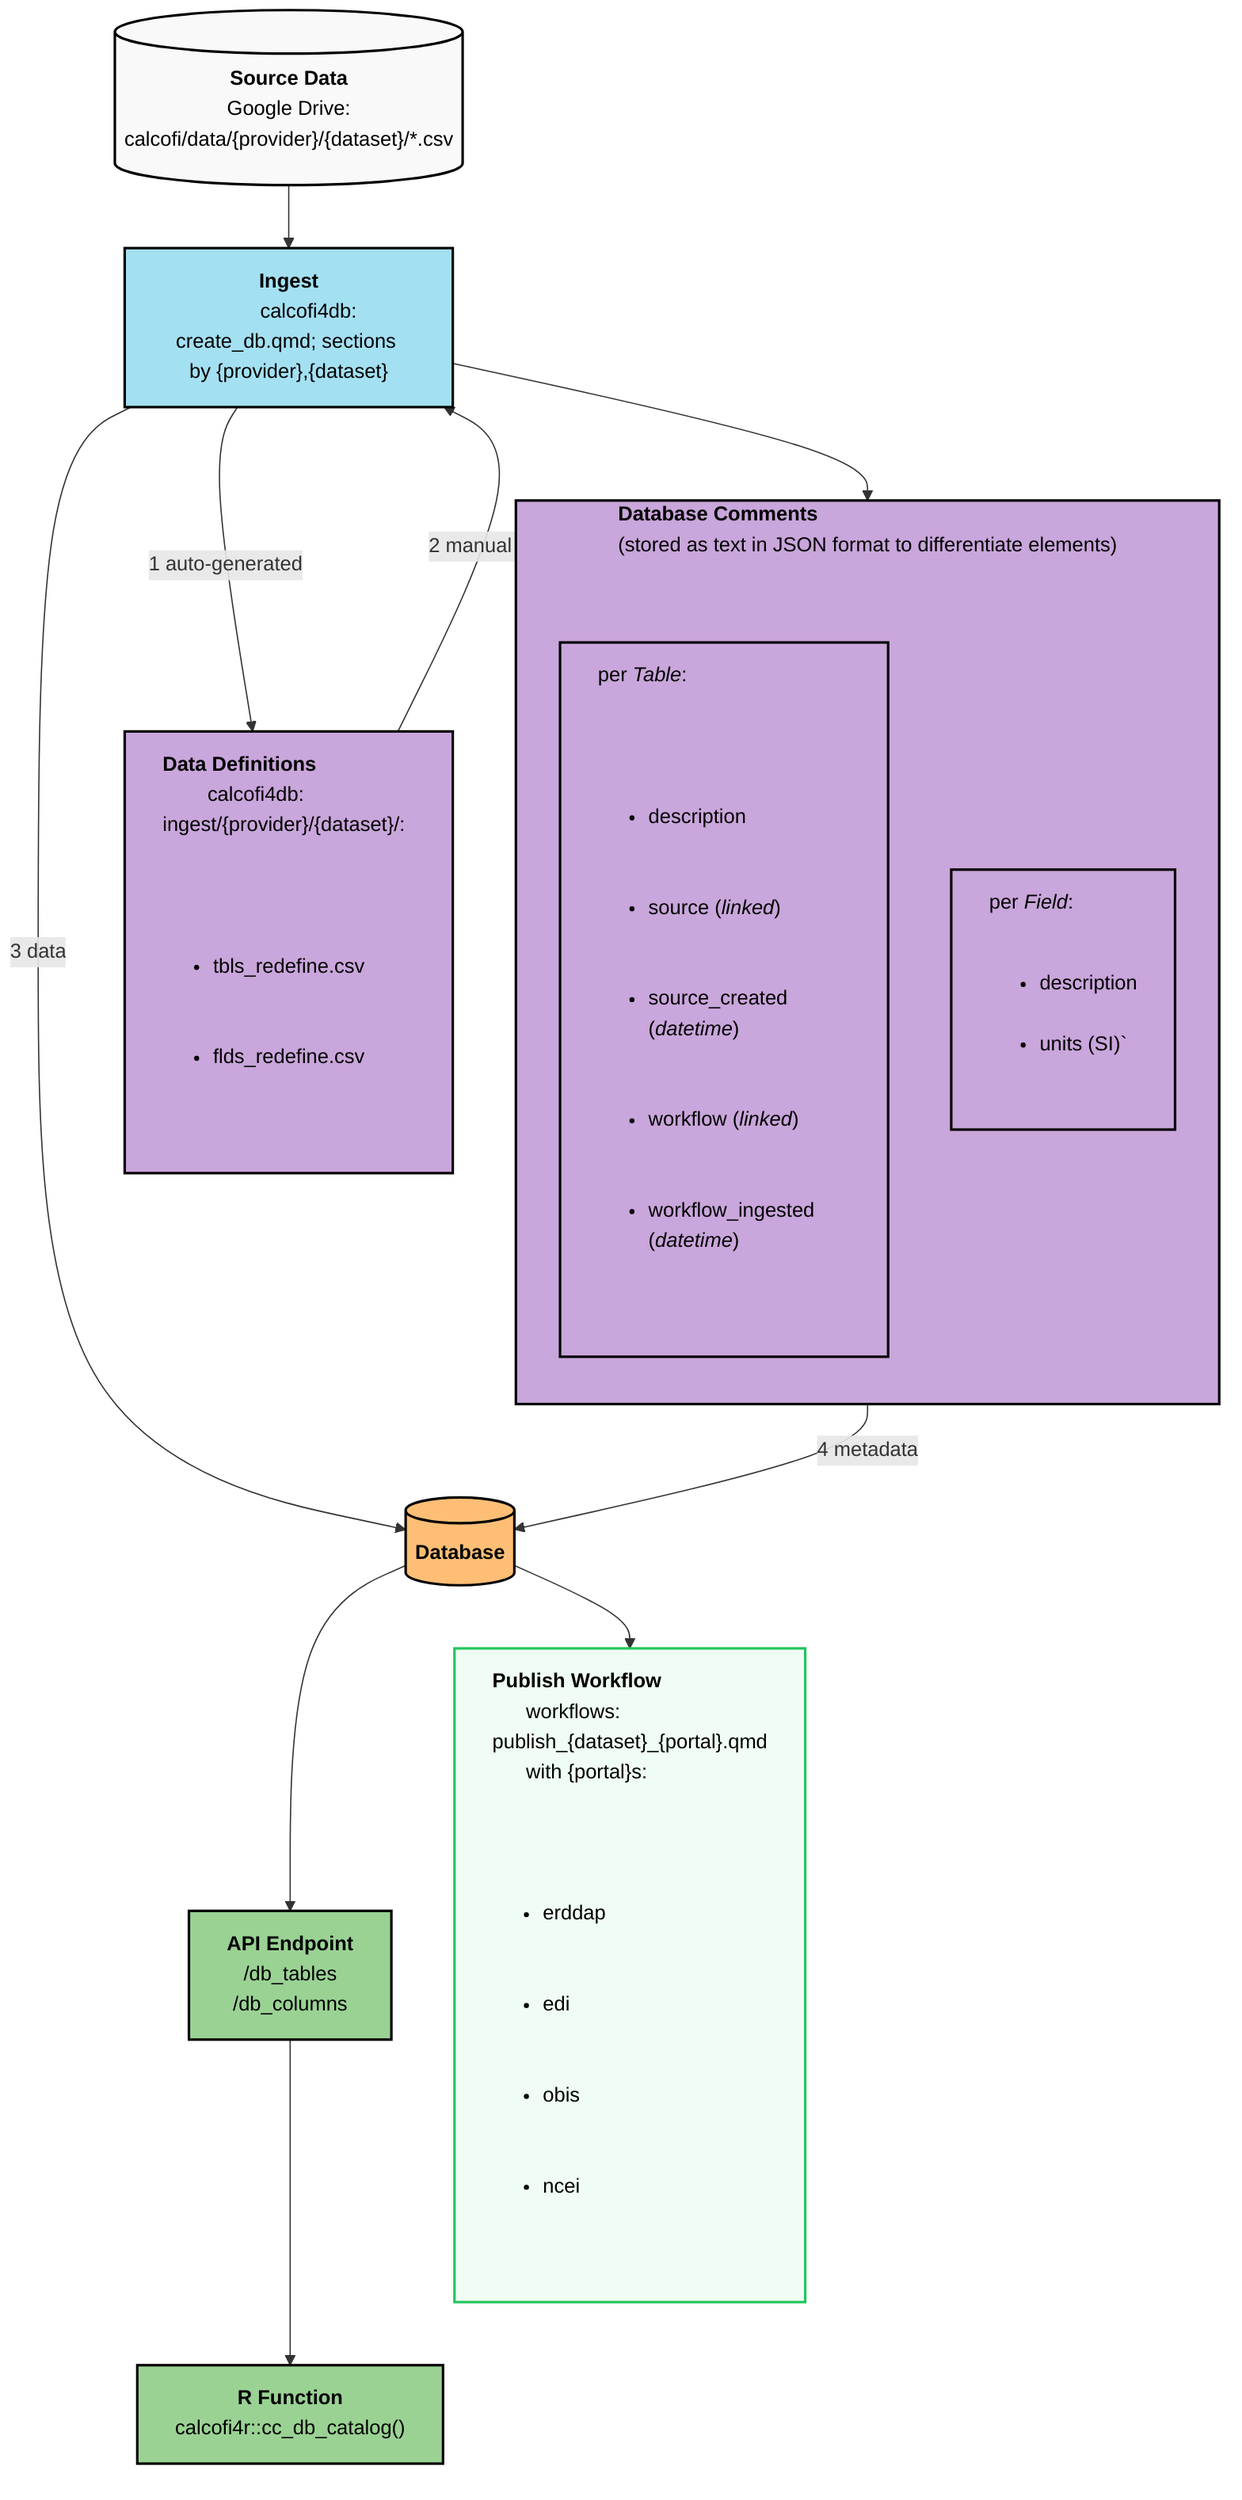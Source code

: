 flowchart TB
    %% Node definitions
    gd[("`<b>Source Data</b>
          Google Drive:
          calcofi/data/{provider}/{dataset}/*.csv`")]
    iw["<b>Ingest</b>
        calcofi4db: create_db.qmd; sections by {provider},{dataset}"]
    dd["<b>Data Definitions</b>
        calcofi4db: ingest/{provider}/{dataset}/:
        <ul>
          <li>tbls_redefine.csv</li>
          <li>flds_redefine.csv</li>
        </ul>"]
    db[("<b>Database</b>")]
    api["<b>API Endpoint</b>
         /db_tables
         /db_columns"]
    catalog["<b>R Function</b>
             calcofi4r::cc_db_catalog()"]
    eml["<b>Publish Workflow</b>
      workflows: publish_{dataset}_{portal}.qmd
      with {portal}s:
      <ul>
        <li>erddap</li>
        <li>edi</li>
        <li>obis</li>
        <li>ncei</li>
      </ul>"]

    %% Edge definitions
    gd --> iw
    iw -->|"1 auto-generated"| dd
    dd -->|"2 manual edit"| iw
    iw -->|"3 data"| db
    iw --> comments
    comments -->|"4 metadata"| db
    db --> api
    api --> catalog
    db --> eml

    %% Comments subgraph with internal nodes
    subgraph comments["<b>Database Comments</b>
              (stored as text in JSON format to differentiate elements)"]
        direction TB
        h["hideme"]:::hidden
        h~~~tbl
        h~~~fld
        tbl["per <em>Table</em>:
            <ul>
              <li>description</li>
              <li>source (<em>linked</em>)</li>
              <li>source_created (<em>datetime</em>)</li>
              <li>workflow (<em>linked</em>)</li>
              <li>workflow_ingested (<em>datetime</em>)</li>
            </ul>"]
        fld["per <em>Field</em>:
            <ul>
              <li>description</li>
              <li>units (SI)`</li>
            </ul>"]
    end

    %% Clickable links
    click gd "https://drive.google.com/drive/folders/1xxdWa4mWkmfkJUQsHxERTp9eBBXBMbV7" "calcofi folder - Google Drive"
    click api "https://api.calcofi.io/db_tables" "API endpoint</b>"
    click catalog "https://calcofi.io/calcofi4r/reference/cc_db_catalog.html" "R package function"

    %% Styling
    classDef source fill:#f9f9f9,stroke:#000,stroke-width:2px,color:#000
    classDef process fill:#a3e0f2,stroke:#000,stroke-width:2px,color:#000
    classDef eml fill:#F0FDF4,stroke:#22C55E,stroke-width:2px,color:#000,text-align:left
    classDef data fill:#ffbe75,stroke:#000,stroke-width:2px,color:#000
    classDef api fill:#9ad294,stroke:#000,stroke-width:2px,color:#000
    classDef meta fill:#c9a6db,stroke:#000,stroke-width:2px,color:#000,text-align:left
    classDef hidden display: none;

    class gd source
    class dd,comments,tbl,fld meta
    class iw process
    class db data
    class api,catalog api
    class tbl,fld li
    class eml eml